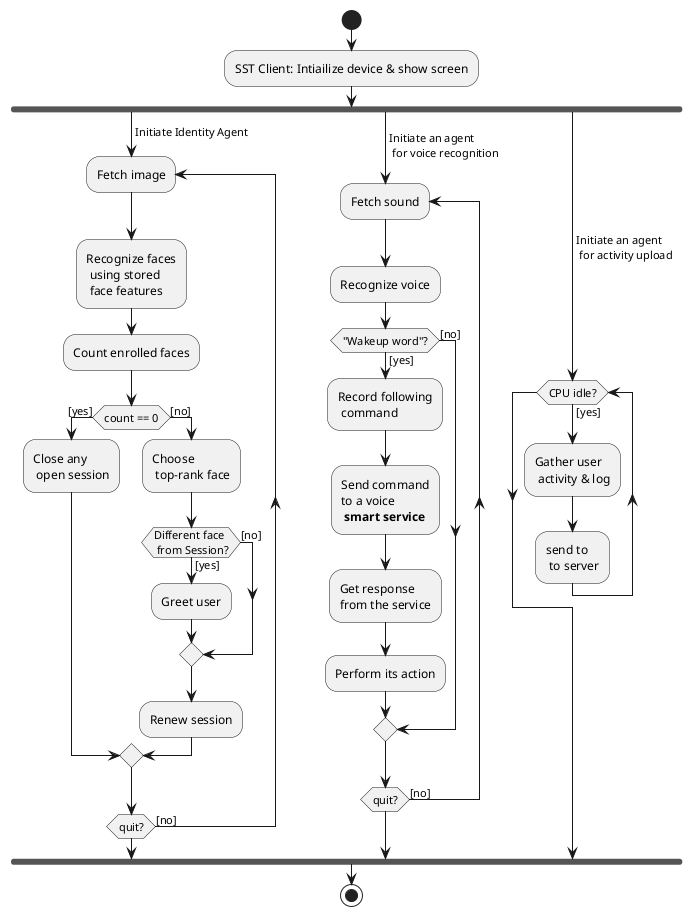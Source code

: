 @startuml
start
:SST Client: Intiailize device & show screen;

fork

-> Initiate Identity Agent;
repeat:Fetch image;
  :Recognize faces\n using stored\n face features;

  :Count enrolled faces;

  if (count == 0) then ([yes])
    :Close any
     open session;
  else ([no])
    :Choose
     top-rank face;
    if (Different face\n from Session?) then ([yes])
      :Greet user;
    else ([no])
    endif
    :Renew session;
  endif
repeat while (quit?) is ([no])

fork again

-> Initiate an agent\n for voice recognition;
repeat:Fetch sound;
  :Recognize voice;

  if ("Wakeup word"?) then ([no])
  else ([yes])
    :Record following\n command;
    :Send command\nto a voice\n **smart service**;
    :Get response\nfrom the service;
    :Perform its action;
  endif
repeat while (quit?) is ([no])

fork again

-> Initiate an agent\n for activity upload;
while (CPU idle?) is ([yes])
  :Gather user
   activity & log;
  :send to
   to server;
endwhile

endfork

stop
@enduml